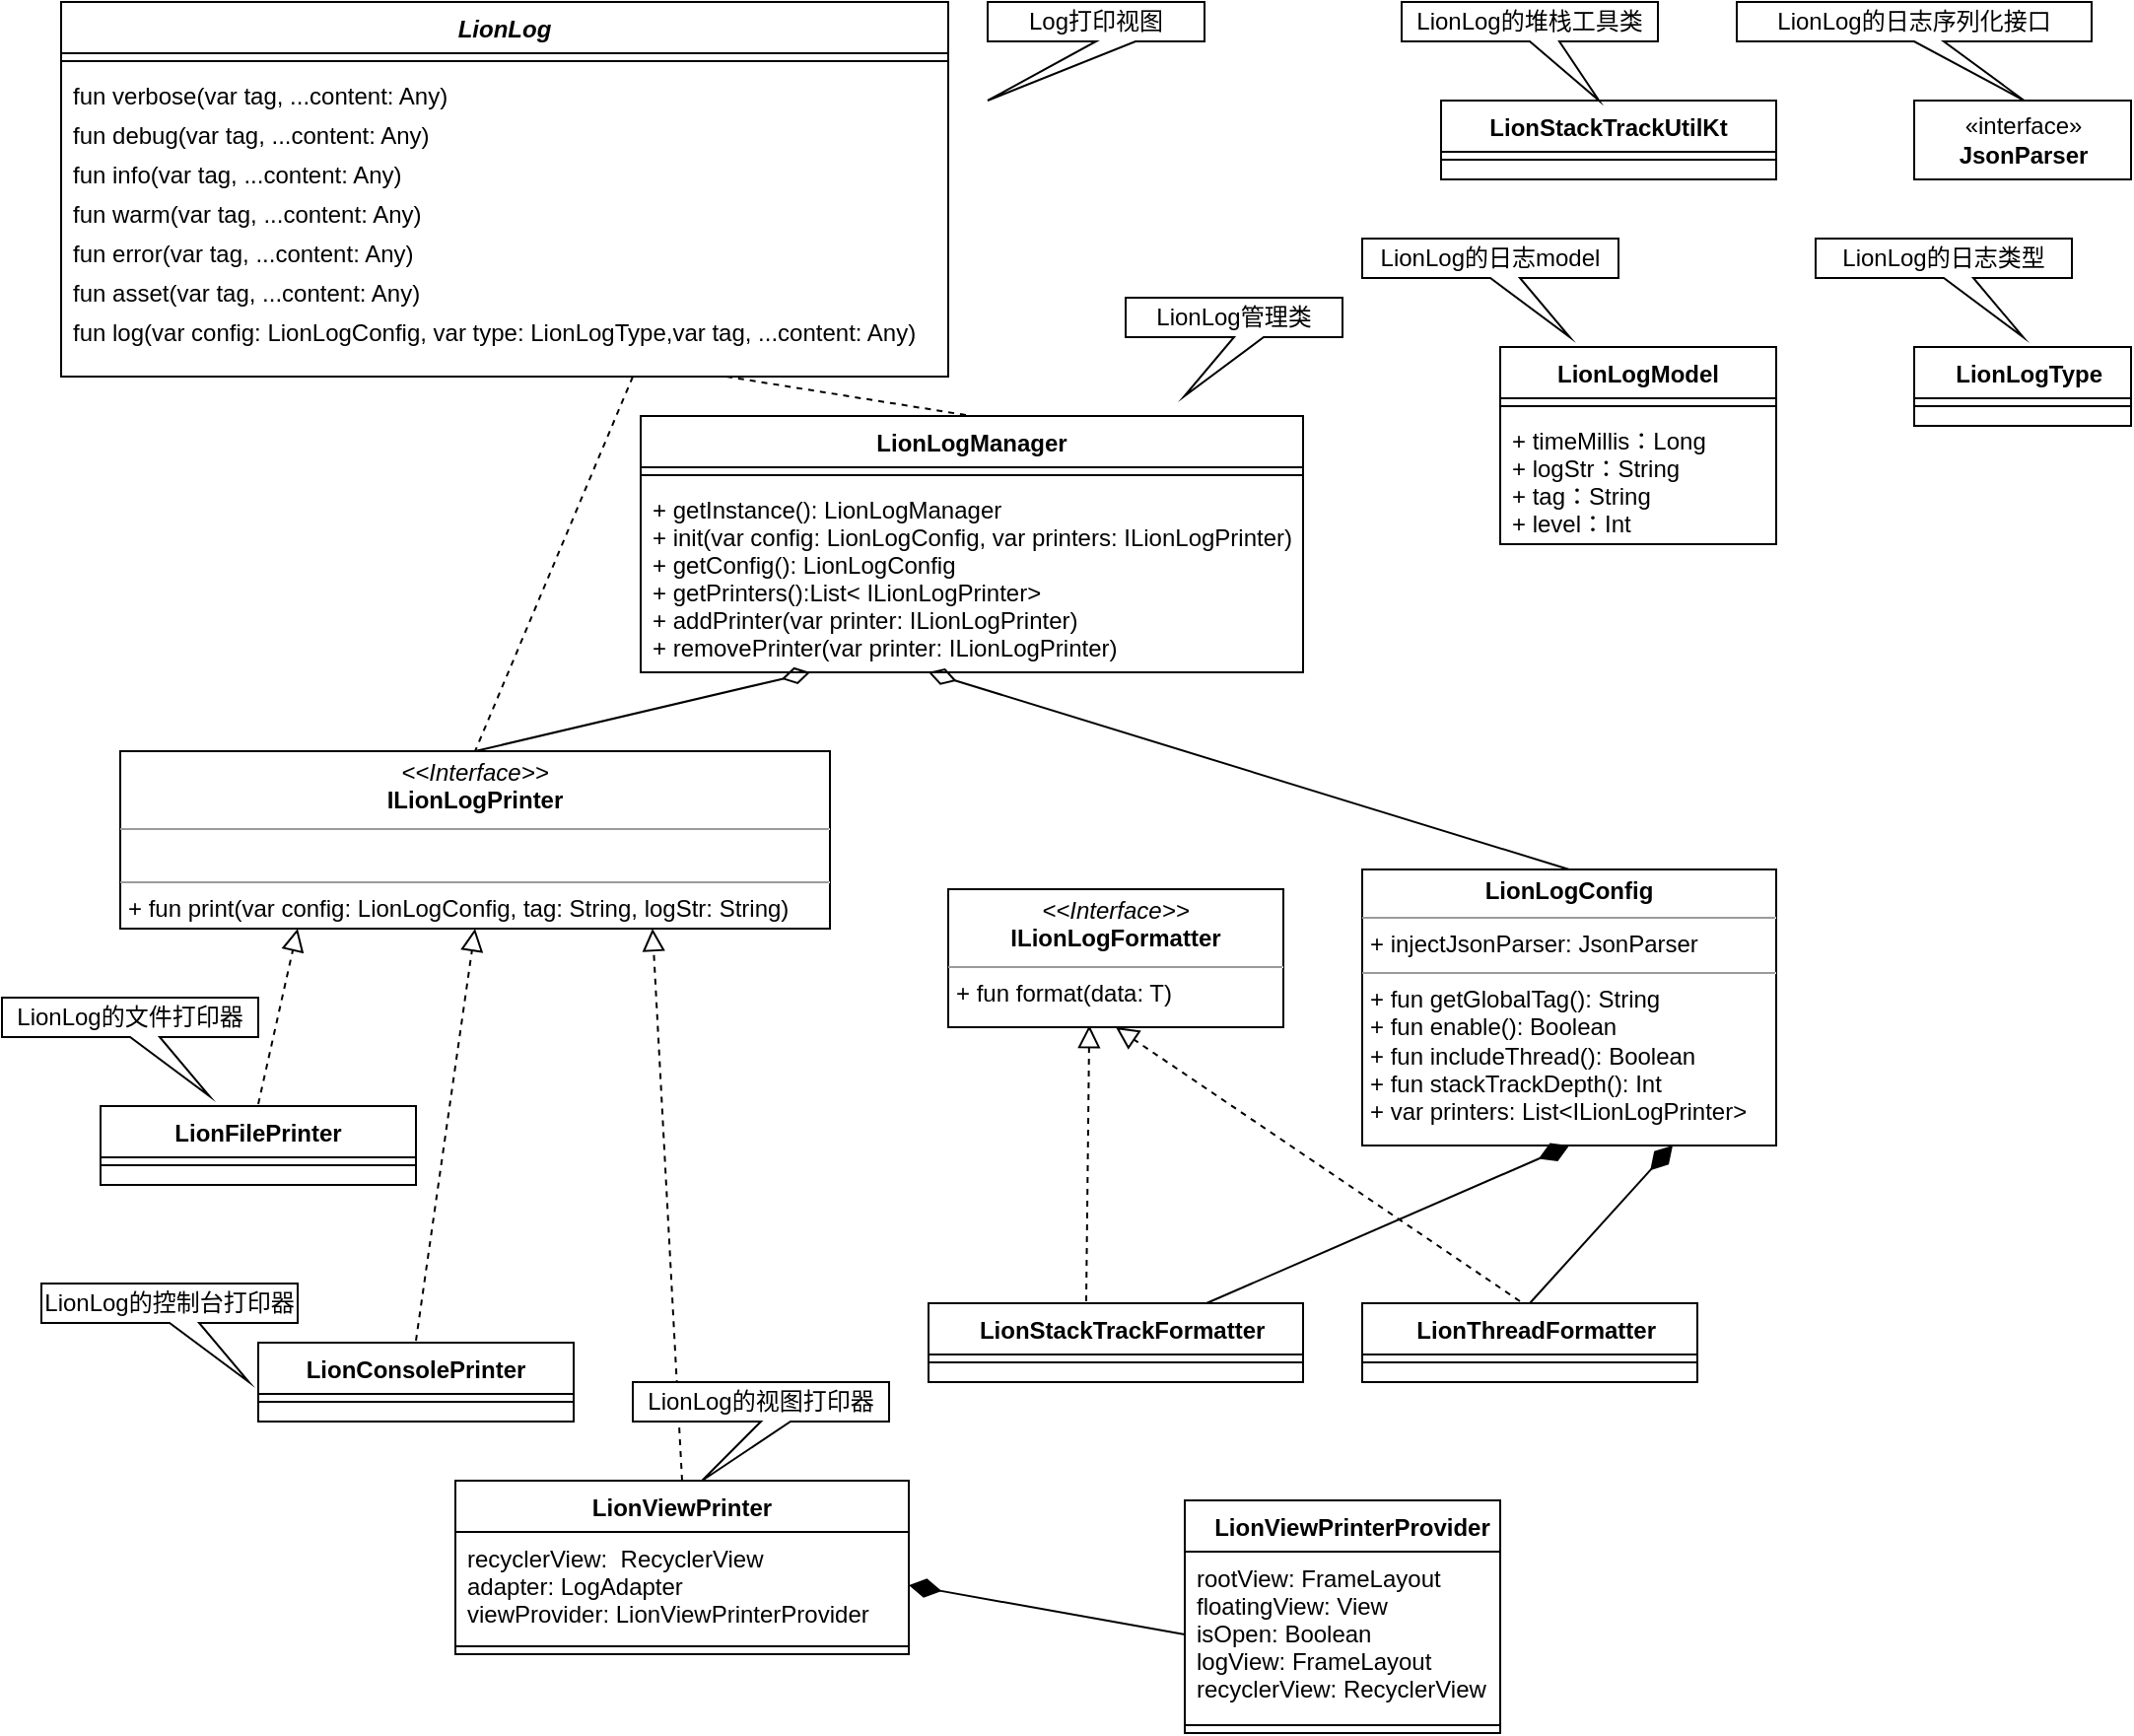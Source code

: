 <mxfile version="14.5.10" type="github">
  <diagram id="C5RBs43oDa-KdzZeNtuy" name="Page-1">
    <mxGraphModel dx="1645" dy="686" grid="1" gridSize="10" guides="1" tooltips="1" connect="1" arrows="1" fold="1" page="1" pageScale="1" pageWidth="827" pageHeight="1169" math="0" shadow="0">
      <root>
        <mxCell id="WIyWlLk6GJQsqaUBKTNV-0" />
        <mxCell id="WIyWlLk6GJQsqaUBKTNV-1" parent="WIyWlLk6GJQsqaUBKTNV-0" />
        <mxCell id="zkfFHV4jXpPFQw0GAbJ--0" value="LionLog" style="swimlane;fontStyle=3;align=center;verticalAlign=top;childLayout=stackLayout;horizontal=1;startSize=26;horizontalStack=0;resizeParent=1;resizeLast=0;collapsible=1;marginBottom=0;rounded=0;shadow=0;strokeWidth=1;" parent="WIyWlLk6GJQsqaUBKTNV-1" vertex="1">
          <mxGeometry x="40" y="80" width="450" height="190" as="geometry">
            <mxRectangle x="220" y="100" width="160" height="26" as="alternateBounds" />
          </mxGeometry>
        </mxCell>
        <mxCell id="zkfFHV4jXpPFQw0GAbJ--4" value="" style="line;html=1;strokeWidth=1;align=left;verticalAlign=middle;spacingTop=-1;spacingLeft=3;spacingRight=3;rotatable=0;labelPosition=right;points=[];portConstraint=eastwest;" parent="zkfFHV4jXpPFQw0GAbJ--0" vertex="1">
          <mxGeometry y="26" width="450" height="8" as="geometry" />
        </mxCell>
        <mxCell id="zkfFHV4jXpPFQw0GAbJ--5" value="fun verbose(var tag, ...content: Any)" style="text;align=left;verticalAlign=top;spacingLeft=4;spacingRight=4;overflow=hidden;rotatable=0;points=[[0,0.5],[1,0.5]];portConstraint=eastwest;" parent="zkfFHV4jXpPFQw0GAbJ--0" vertex="1">
          <mxGeometry y="34" width="450" height="20" as="geometry" />
        </mxCell>
        <mxCell id="gvlKlWatHik-HKqaGJol-3" value="fun debug(var tag, ...content: Any)" style="text;align=left;verticalAlign=top;spacingLeft=4;spacingRight=4;overflow=hidden;rotatable=0;points=[[0,0.5],[1,0.5]];portConstraint=eastwest;" vertex="1" parent="zkfFHV4jXpPFQw0GAbJ--0">
          <mxGeometry y="54" width="450" height="20" as="geometry" />
        </mxCell>
        <mxCell id="gvlKlWatHik-HKqaGJol-4" value="fun info(var tag, ...content: Any)" style="text;align=left;verticalAlign=top;spacingLeft=4;spacingRight=4;overflow=hidden;rotatable=0;points=[[0,0.5],[1,0.5]];portConstraint=eastwest;" vertex="1" parent="zkfFHV4jXpPFQw0GAbJ--0">
          <mxGeometry y="74" width="450" height="20" as="geometry" />
        </mxCell>
        <mxCell id="gvlKlWatHik-HKqaGJol-5" value="fun warm(var tag, ...content: Any)" style="text;align=left;verticalAlign=top;spacingLeft=4;spacingRight=4;overflow=hidden;rotatable=0;points=[[0,0.5],[1,0.5]];portConstraint=eastwest;" vertex="1" parent="zkfFHV4jXpPFQw0GAbJ--0">
          <mxGeometry y="94" width="450" height="20" as="geometry" />
        </mxCell>
        <mxCell id="gvlKlWatHik-HKqaGJol-6" value="fun error(var tag, ...content: Any)" style="text;align=left;verticalAlign=top;spacingLeft=4;spacingRight=4;overflow=hidden;rotatable=0;points=[[0,0.5],[1,0.5]];portConstraint=eastwest;" vertex="1" parent="zkfFHV4jXpPFQw0GAbJ--0">
          <mxGeometry y="114" width="450" height="20" as="geometry" />
        </mxCell>
        <mxCell id="gvlKlWatHik-HKqaGJol-7" value="fun asset(var tag, ...content: Any)" style="text;align=left;verticalAlign=top;spacingLeft=4;spacingRight=4;overflow=hidden;rotatable=0;points=[[0,0.5],[1,0.5]];portConstraint=eastwest;" vertex="1" parent="zkfFHV4jXpPFQw0GAbJ--0">
          <mxGeometry y="134" width="450" height="20" as="geometry" />
        </mxCell>
        <mxCell id="gvlKlWatHik-HKqaGJol-8" value="fun log(var config: LionLogConfig, var type: LionLogType,var tag, ...content: Any)" style="text;align=left;verticalAlign=top;spacingLeft=4;spacingRight=4;overflow=hidden;rotatable=0;points=[[0,0.5],[1,0.5]];portConstraint=eastwest;" vertex="1" parent="zkfFHV4jXpPFQw0GAbJ--0">
          <mxGeometry y="154" width="450" height="20" as="geometry" />
        </mxCell>
        <mxCell id="zkfFHV4jXpPFQw0GAbJ--6" value="LionFilePrinter" style="swimlane;fontStyle=1;align=center;verticalAlign=top;childLayout=stackLayout;horizontal=1;startSize=26;horizontalStack=0;resizeParent=1;resizeLast=0;collapsible=1;marginBottom=0;rounded=0;shadow=0;strokeWidth=1;" parent="WIyWlLk6GJQsqaUBKTNV-1" vertex="1">
          <mxGeometry x="60" y="640" width="160" height="40" as="geometry">
            <mxRectangle x="130" y="380" width="160" height="26" as="alternateBounds" />
          </mxGeometry>
        </mxCell>
        <mxCell id="zkfFHV4jXpPFQw0GAbJ--9" value="" style="line;html=1;strokeWidth=1;align=left;verticalAlign=middle;spacingTop=-1;spacingLeft=3;spacingRight=3;rotatable=0;labelPosition=right;points=[];portConstraint=eastwest;" parent="zkfFHV4jXpPFQw0GAbJ--6" vertex="1">
          <mxGeometry y="26" width="160" height="8" as="geometry" />
        </mxCell>
        <mxCell id="gvlKlWatHik-HKqaGJol-31" value="" style="endArrow=block;dashed=1;endFill=0;endSize=9;html=1;entryX=0.25;entryY=1;entryDx=0;entryDy=0;jumpSize=4;startSize=5;" edge="1" parent="zkfFHV4jXpPFQw0GAbJ--6" target="gvlKlWatHik-HKqaGJol-13">
          <mxGeometry width="160" relative="1" as="geometry">
            <mxPoint x="80" y="-1" as="sourcePoint" />
            <mxPoint x="240" y="-1" as="targetPoint" />
          </mxGeometry>
        </mxCell>
        <mxCell id="zkfFHV4jXpPFQw0GAbJ--13" value="LionViewPrinter" style="swimlane;fontStyle=1;align=center;verticalAlign=top;childLayout=stackLayout;horizontal=1;startSize=26;horizontalStack=0;resizeParent=1;resizeLast=0;collapsible=1;marginBottom=0;rounded=0;shadow=0;strokeWidth=1;" parent="WIyWlLk6GJQsqaUBKTNV-1" vertex="1">
          <mxGeometry x="240" y="830" width="230" height="88" as="geometry">
            <mxRectangle x="340" y="380" width="170" height="26" as="alternateBounds" />
          </mxGeometry>
        </mxCell>
        <mxCell id="zkfFHV4jXpPFQw0GAbJ--14" value="recyclerView:  RecyclerView&#xa;adapter: LogAdapter&#xa;viewProvider: LionViewPrinterProvider" style="text;align=left;verticalAlign=top;spacingLeft=4;spacingRight=4;overflow=hidden;rotatable=0;points=[[0,0.5],[1,0.5]];portConstraint=eastwest;" parent="zkfFHV4jXpPFQw0GAbJ--13" vertex="1">
          <mxGeometry y="26" width="230" height="54" as="geometry" />
        </mxCell>
        <mxCell id="zkfFHV4jXpPFQw0GAbJ--15" value="" style="line;html=1;strokeWidth=1;align=left;verticalAlign=middle;spacingTop=-1;spacingLeft=3;spacingRight=3;rotatable=0;labelPosition=right;points=[];portConstraint=eastwest;" parent="zkfFHV4jXpPFQw0GAbJ--13" vertex="1">
          <mxGeometry y="80" width="230" height="8" as="geometry" />
        </mxCell>
        <mxCell id="gvlKlWatHik-HKqaGJol-0" value="Log打印视图" style="shape=callout;whiteSpace=wrap;html=1;perimeter=calloutPerimeter;position2=0;" vertex="1" parent="WIyWlLk6GJQsqaUBKTNV-1">
          <mxGeometry x="510" y="80" width="110" height="50" as="geometry" />
        </mxCell>
        <mxCell id="gvlKlWatHik-HKqaGJol-11" value="" style="endArrow=none;dashed=1;html=1;entryX=0.5;entryY=0;entryDx=0;entryDy=0;" edge="1" parent="WIyWlLk6GJQsqaUBKTNV-1" target="gvlKlWatHik-HKqaGJol-13">
          <mxGeometry width="50" height="50" relative="1" as="geometry">
            <mxPoint x="330" y="270" as="sourcePoint" />
            <mxPoint x="530" y="330" as="targetPoint" />
          </mxGeometry>
        </mxCell>
        <mxCell id="gvlKlWatHik-HKqaGJol-13" value="&lt;p style=&quot;margin: 0px ; margin-top: 4px ; text-align: center&quot;&gt;&lt;i&gt;&amp;lt;&amp;lt;Interface&amp;gt;&amp;gt;&lt;/i&gt;&lt;br&gt;&lt;b&gt;ILionLogPrinter&lt;/b&gt;&lt;/p&gt;&lt;hr size=&quot;1&quot;&gt;&lt;p style=&quot;margin: 0px 0px 0px 4px&quot;&gt;&lt;br&gt;&lt;/p&gt;&lt;hr size=&quot;1&quot;&gt;&lt;p style=&quot;margin: 0px ; margin-left: 4px&quot;&gt;+ fun print(var config: LionLogConfig, tag: String, logStr: String)&lt;br&gt;&lt;/p&gt;" style="verticalAlign=top;align=left;overflow=fill;fontSize=12;fontFamily=Helvetica;html=1;" vertex="1" parent="WIyWlLk6GJQsqaUBKTNV-1">
          <mxGeometry x="70" y="460" width="360" height="90" as="geometry" />
        </mxCell>
        <mxCell id="gvlKlWatHik-HKqaGJol-23" value="LionLogManager" style="swimlane;fontStyle=1;align=center;verticalAlign=top;childLayout=stackLayout;horizontal=1;startSize=26;horizontalStack=0;resizeParent=1;resizeParentMax=0;resizeLast=0;collapsible=1;marginBottom=0;" vertex="1" parent="WIyWlLk6GJQsqaUBKTNV-1">
          <mxGeometry x="334" y="290" width="336" height="130" as="geometry" />
        </mxCell>
        <mxCell id="gvlKlWatHik-HKqaGJol-25" value="" style="line;strokeWidth=1;fillColor=none;align=left;verticalAlign=middle;spacingTop=-1;spacingLeft=3;spacingRight=3;rotatable=0;labelPosition=right;points=[];portConstraint=eastwest;" vertex="1" parent="gvlKlWatHik-HKqaGJol-23">
          <mxGeometry y="26" width="336" height="8" as="geometry" />
        </mxCell>
        <mxCell id="gvlKlWatHik-HKqaGJol-26" value="+ getInstance(): LionLogManager&#xa;+ init(var config: LionLogConfig, var printers: ILionLogPrinter)&#xa;+ getConfig(): LionLogConfig&#xa;+ getPrinters():List&lt; ILionLogPrinter&gt;&#xa;+ addPrinter(var printer: ILionLogPrinter)&#xa;+ removePrinter(var printer: ILionLogPrinter)&#xa;&#xa;" style="text;strokeColor=none;fillColor=none;align=left;verticalAlign=top;spacingLeft=4;spacingRight=4;overflow=hidden;rotatable=0;points=[[0,0.5],[1,0.5]];portConstraint=eastwest;" vertex="1" parent="gvlKlWatHik-HKqaGJol-23">
          <mxGeometry y="34" width="336" height="96" as="geometry" />
        </mxCell>
        <mxCell id="gvlKlWatHik-HKqaGJol-27" value="" style="endArrow=none;dashed=1;html=1;entryX=0.5;entryY=0;entryDx=0;entryDy=0;exitX=0.75;exitY=1;exitDx=0;exitDy=0;" edge="1" parent="WIyWlLk6GJQsqaUBKTNV-1" source="zkfFHV4jXpPFQw0GAbJ--0" target="gvlKlWatHik-HKqaGJol-23">
          <mxGeometry width="50" height="50" relative="1" as="geometry">
            <mxPoint x="595" y="230" as="sourcePoint" />
            <mxPoint x="490" y="310" as="targetPoint" />
          </mxGeometry>
        </mxCell>
        <mxCell id="gvlKlWatHik-HKqaGJol-28" value="" style="endArrow=diamondThin;endFill=0;endSize=12;html=1;exitX=0.5;exitY=0;exitDx=0;exitDy=0;jumpSize=4;" edge="1" parent="WIyWlLk6GJQsqaUBKTNV-1" source="gvlKlWatHik-HKqaGJol-13">
          <mxGeometry width="160" relative="1" as="geometry">
            <mxPoint x="390" y="400" as="sourcePoint" />
            <mxPoint x="420" y="420" as="targetPoint" />
          </mxGeometry>
        </mxCell>
        <mxCell id="gvlKlWatHik-HKqaGJol-30" value="LionLog管理类" style="shape=callout;whiteSpace=wrap;html=1;perimeter=calloutPerimeter;base=15;position2=0.27;" vertex="1" parent="WIyWlLk6GJQsqaUBKTNV-1">
          <mxGeometry x="580" y="230" width="110" height="50" as="geometry" />
        </mxCell>
        <mxCell id="gvlKlWatHik-HKqaGJol-32" value="" style="endArrow=block;dashed=1;endFill=0;endSize=9;html=1;entryX=0.75;entryY=1;entryDx=0;entryDy=0;jumpSize=4;startSize=5;exitX=0.5;exitY=0;exitDx=0;exitDy=0;" edge="1" parent="WIyWlLk6GJQsqaUBKTNV-1" source="zkfFHV4jXpPFQw0GAbJ--13" target="gvlKlWatHik-HKqaGJol-13">
          <mxGeometry width="160" relative="1" as="geometry">
            <mxPoint x="150" y="649" as="sourcePoint" />
            <mxPoint x="233.5" y="560" as="targetPoint" />
          </mxGeometry>
        </mxCell>
        <mxCell id="gvlKlWatHik-HKqaGJol-33" value="LionLog的视图打印器" style="shape=callout;whiteSpace=wrap;html=1;perimeter=calloutPerimeter;base=15;position2=0.27;" vertex="1" parent="WIyWlLk6GJQsqaUBKTNV-1">
          <mxGeometry x="330" y="780" width="130" height="50" as="geometry" />
        </mxCell>
        <mxCell id="gvlKlWatHik-HKqaGJol-34" value="LionLog的文件打印器" style="shape=callout;whiteSpace=wrap;html=1;perimeter=calloutPerimeter;base=15;position2=0.81;" vertex="1" parent="WIyWlLk6GJQsqaUBKTNV-1">
          <mxGeometry x="10" y="585" width="130" height="50" as="geometry" />
        </mxCell>
        <mxCell id="gvlKlWatHik-HKqaGJol-35" value="   LionViewPrinterProvider" style="swimlane;fontStyle=1;align=center;verticalAlign=top;childLayout=stackLayout;horizontal=1;startSize=26;horizontalStack=0;resizeParent=1;resizeLast=0;collapsible=1;marginBottom=0;rounded=0;shadow=0;strokeWidth=1;" vertex="1" parent="WIyWlLk6GJQsqaUBKTNV-1">
          <mxGeometry x="610" y="840" width="160" height="118" as="geometry">
            <mxRectangle x="340" y="380" width="170" height="26" as="alternateBounds" />
          </mxGeometry>
        </mxCell>
        <mxCell id="gvlKlWatHik-HKqaGJol-36" value="rootView: FrameLayout&#xa;floatingView: View&#xa;isOpen: Boolean&#xa;logView: FrameLayout&#xa;recyclerView: RecyclerView" style="text;align=left;verticalAlign=top;spacingLeft=4;spacingRight=4;overflow=hidden;rotatable=0;points=[[0,0.5],[1,0.5]];portConstraint=eastwest;" vertex="1" parent="gvlKlWatHik-HKqaGJol-35">
          <mxGeometry y="26" width="160" height="84" as="geometry" />
        </mxCell>
        <mxCell id="gvlKlWatHik-HKqaGJol-37" value="" style="line;html=1;strokeWidth=1;align=left;verticalAlign=middle;spacingTop=-1;spacingLeft=3;spacingRight=3;rotatable=0;labelPosition=right;points=[];portConstraint=eastwest;" vertex="1" parent="gvlKlWatHik-HKqaGJol-35">
          <mxGeometry y="110" width="160" height="8" as="geometry" />
        </mxCell>
        <mxCell id="gvlKlWatHik-HKqaGJol-38" value="" style="endArrow=diamondThin;endFill=1;endSize=14;html=1;exitX=0;exitY=0.5;exitDx=0;exitDy=0;entryX=1;entryY=0.5;entryDx=0;entryDy=0;" edge="1" parent="WIyWlLk6GJQsqaUBKTNV-1" source="gvlKlWatHik-HKqaGJol-36" target="zkfFHV4jXpPFQw0GAbJ--14">
          <mxGeometry width="160" relative="1" as="geometry">
            <mxPoint x="270" y="920" as="sourcePoint" />
            <mxPoint x="430" y="920" as="targetPoint" />
          </mxGeometry>
        </mxCell>
        <mxCell id="gvlKlWatHik-HKqaGJol-39" value="LionConsolePrinter" style="swimlane;fontStyle=1;align=center;verticalAlign=top;childLayout=stackLayout;horizontal=1;startSize=26;horizontalStack=0;resizeParent=1;resizeLast=0;collapsible=1;marginBottom=0;rounded=0;shadow=0;strokeWidth=1;" vertex="1" parent="WIyWlLk6GJQsqaUBKTNV-1">
          <mxGeometry x="140" y="760" width="160" height="40" as="geometry">
            <mxRectangle x="130" y="380" width="160" height="26" as="alternateBounds" />
          </mxGeometry>
        </mxCell>
        <mxCell id="gvlKlWatHik-HKqaGJol-40" value="" style="line;html=1;strokeWidth=1;align=left;verticalAlign=middle;spacingTop=-1;spacingLeft=3;spacingRight=3;rotatable=0;labelPosition=right;points=[];portConstraint=eastwest;" vertex="1" parent="gvlKlWatHik-HKqaGJol-39">
          <mxGeometry y="26" width="160" height="8" as="geometry" />
        </mxCell>
        <mxCell id="gvlKlWatHik-HKqaGJol-41" value="" style="endArrow=block;dashed=1;endFill=0;endSize=9;html=1;entryX=0.5;entryY=1;entryDx=0;entryDy=0;jumpSize=4;startSize=5;" edge="1" parent="gvlKlWatHik-HKqaGJol-39" target="gvlKlWatHik-HKqaGJol-13">
          <mxGeometry width="160" relative="1" as="geometry">
            <mxPoint x="80" y="-1" as="sourcePoint" />
            <mxPoint x="240" y="-1" as="targetPoint" />
          </mxGeometry>
        </mxCell>
        <mxCell id="gvlKlWatHik-HKqaGJol-42" value="LionLog的控制台打印器" style="shape=callout;whiteSpace=wrap;html=1;perimeter=calloutPerimeter;base=15;position2=0.81;" vertex="1" parent="WIyWlLk6GJQsqaUBKTNV-1">
          <mxGeometry x="30" y="730" width="130" height="50" as="geometry" />
        </mxCell>
        <mxCell id="gvlKlWatHik-HKqaGJol-43" value="&lt;p style=&quot;margin: 0px ; margin-top: 4px ; text-align: center&quot;&gt;&lt;b&gt;LionLogConfig&lt;/b&gt;&lt;/p&gt;&lt;hr size=&quot;1&quot;&gt;&lt;p style=&quot;margin: 0px ; margin-left: 4px&quot;&gt;+ injectJsonParser: JsonParser&amp;nbsp;&lt;/p&gt;&lt;hr size=&quot;1&quot;&gt;&lt;p style=&quot;margin: 0px ; margin-left: 4px&quot;&gt;+ fun getGlobalTag(): String&lt;/p&gt;&lt;p style=&quot;margin: 0px ; margin-left: 4px&quot;&gt;+ fun enable(): Boolean&lt;/p&gt;&lt;p style=&quot;margin: 0px ; margin-left: 4px&quot;&gt;+ fun includeThread(): Boolean&lt;/p&gt;&lt;p style=&quot;margin: 0px ; margin-left: 4px&quot;&gt;+ fun stackTrackDepth(): Int&lt;/p&gt;&lt;p style=&quot;margin: 0px ; margin-left: 4px&quot;&gt;+ var printers: List&amp;lt;ILionLogPrinter&amp;gt;&lt;/p&gt;" style="verticalAlign=top;align=left;overflow=fill;fontSize=12;fontFamily=Helvetica;html=1;" vertex="1" parent="WIyWlLk6GJQsqaUBKTNV-1">
          <mxGeometry x="700" y="520" width="210" height="140" as="geometry" />
        </mxCell>
        <mxCell id="gvlKlWatHik-HKqaGJol-44" value="" style="endArrow=diamondThin;endFill=0;endSize=12;html=1;exitX=0.5;exitY=0;exitDx=0;exitDy=0;jumpSize=4;" edge="1" parent="WIyWlLk6GJQsqaUBKTNV-1" source="gvlKlWatHik-HKqaGJol-43">
          <mxGeometry width="160" relative="1" as="geometry">
            <mxPoint x="281" y="470" as="sourcePoint" />
            <mxPoint x="480" y="420" as="targetPoint" />
          </mxGeometry>
        </mxCell>
        <mxCell id="gvlKlWatHik-HKqaGJol-45" value="  LionStackTrackFormatter" style="swimlane;fontStyle=1;align=center;verticalAlign=top;childLayout=stackLayout;horizontal=1;startSize=26;horizontalStack=0;resizeParent=1;resizeLast=0;collapsible=1;marginBottom=0;rounded=0;shadow=0;strokeWidth=1;" vertex="1" parent="WIyWlLk6GJQsqaUBKTNV-1">
          <mxGeometry x="480" y="740" width="190" height="40" as="geometry">
            <mxRectangle x="130" y="380" width="160" height="26" as="alternateBounds" />
          </mxGeometry>
        </mxCell>
        <mxCell id="gvlKlWatHik-HKqaGJol-46" value="" style="line;html=1;strokeWidth=1;align=left;verticalAlign=middle;spacingTop=-1;spacingLeft=3;spacingRight=3;rotatable=0;labelPosition=right;points=[];portConstraint=eastwest;" vertex="1" parent="gvlKlWatHik-HKqaGJol-45">
          <mxGeometry y="26" width="190" height="8" as="geometry" />
        </mxCell>
        <mxCell id="gvlKlWatHik-HKqaGJol-47" value="" style="endArrow=block;dashed=1;endFill=0;endSize=9;html=1;jumpSize=4;startSize=5;entryX=0.421;entryY=0.986;entryDx=0;entryDy=0;entryPerimeter=0;" edge="1" parent="gvlKlWatHik-HKqaGJol-45" target="gvlKlWatHik-HKqaGJol-59">
          <mxGeometry width="160" relative="1" as="geometry">
            <mxPoint x="80" y="-1" as="sourcePoint" />
            <mxPoint x="92.299" y="-95" as="targetPoint" />
          </mxGeometry>
        </mxCell>
        <mxCell id="gvlKlWatHik-HKqaGJol-53" value="  LionThreadFormatter" style="swimlane;fontStyle=1;align=center;verticalAlign=top;childLayout=stackLayout;horizontal=1;startSize=26;horizontalStack=0;resizeParent=1;resizeLast=0;collapsible=1;marginBottom=0;rounded=0;shadow=0;strokeWidth=1;" vertex="1" parent="WIyWlLk6GJQsqaUBKTNV-1">
          <mxGeometry x="700" y="740" width="170" height="40" as="geometry">
            <mxRectangle x="130" y="380" width="160" height="26" as="alternateBounds" />
          </mxGeometry>
        </mxCell>
        <mxCell id="gvlKlWatHik-HKqaGJol-54" value="" style="line;html=1;strokeWidth=1;align=left;verticalAlign=middle;spacingTop=-1;spacingLeft=3;spacingRight=3;rotatable=0;labelPosition=right;points=[];portConstraint=eastwest;" vertex="1" parent="gvlKlWatHik-HKqaGJol-53">
          <mxGeometry y="26" width="170" height="8" as="geometry" />
        </mxCell>
        <mxCell id="gvlKlWatHik-HKqaGJol-55" value="" style="endArrow=block;dashed=1;endFill=0;endSize=9;html=1;jumpSize=4;startSize=5;entryX=0.5;entryY=1;entryDx=0;entryDy=0;" edge="1" parent="gvlKlWatHik-HKqaGJol-53" target="gvlKlWatHik-HKqaGJol-59">
          <mxGeometry width="160" relative="1" as="geometry">
            <mxPoint x="80" y="-1" as="sourcePoint" />
            <mxPoint x="-100.972" y="-95" as="targetPoint" />
          </mxGeometry>
        </mxCell>
        <mxCell id="gvlKlWatHik-HKqaGJol-59" value="&lt;p style=&quot;margin: 0px ; margin-top: 4px ; text-align: center&quot;&gt;&lt;i&gt;&amp;lt;&amp;lt;Interface&amp;gt;&amp;gt;&lt;/i&gt;&lt;br&gt;&lt;b&gt;ILionLogFormatter&lt;/b&gt;&lt;/p&gt;&lt;hr size=&quot;1&quot;&gt;&lt;p style=&quot;margin: 0px ; margin-left: 4px&quot;&gt;+ fun format(data: T)&lt;/p&gt;" style="verticalAlign=top;align=left;overflow=fill;fontSize=12;fontFamily=Helvetica;html=1;" vertex="1" parent="WIyWlLk6GJQsqaUBKTNV-1">
          <mxGeometry x="490" y="530" width="170" height="70" as="geometry" />
        </mxCell>
        <mxCell id="gvlKlWatHik-HKqaGJol-60" value="" style="endArrow=diamondThin;endFill=1;endSize=14;html=1;entryX=0.5;entryY=1;entryDx=0;entryDy=0;" edge="1" parent="WIyWlLk6GJQsqaUBKTNV-1" source="gvlKlWatHik-HKqaGJol-45" target="gvlKlWatHik-HKqaGJol-43">
          <mxGeometry width="160" relative="1" as="geometry">
            <mxPoint x="440" y="720" as="sourcePoint" />
            <mxPoint x="600" y="720" as="targetPoint" />
          </mxGeometry>
        </mxCell>
        <mxCell id="gvlKlWatHik-HKqaGJol-61" value="" style="endArrow=diamondThin;endFill=1;endSize=14;html=1;entryX=0.75;entryY=1;entryDx=0;entryDy=0;exitX=0.5;exitY=0;exitDx=0;exitDy=0;" edge="1" parent="WIyWlLk6GJQsqaUBKTNV-1" source="gvlKlWatHik-HKqaGJol-53" target="gvlKlWatHik-HKqaGJol-43">
          <mxGeometry width="160" relative="1" as="geometry">
            <mxPoint x="622.273" y="710" as="sourcePoint" />
            <mxPoint x="790" y="620" as="targetPoint" />
          </mxGeometry>
        </mxCell>
        <mxCell id="gvlKlWatHik-HKqaGJol-62" value="LionStackTrackUtilKt" style="swimlane;fontStyle=1;align=center;verticalAlign=top;childLayout=stackLayout;horizontal=1;startSize=26;horizontalStack=0;resizeParent=1;resizeLast=0;collapsible=1;marginBottom=0;rounded=0;shadow=0;strokeWidth=1;" vertex="1" parent="WIyWlLk6GJQsqaUBKTNV-1">
          <mxGeometry x="740" y="130" width="170" height="40" as="geometry">
            <mxRectangle x="130" y="380" width="160" height="26" as="alternateBounds" />
          </mxGeometry>
        </mxCell>
        <mxCell id="gvlKlWatHik-HKqaGJol-63" value="" style="line;html=1;strokeWidth=1;align=left;verticalAlign=middle;spacingTop=-1;spacingLeft=3;spacingRight=3;rotatable=0;labelPosition=right;points=[];portConstraint=eastwest;" vertex="1" parent="gvlKlWatHik-HKqaGJol-62">
          <mxGeometry y="26" width="170" height="8" as="geometry" />
        </mxCell>
        <mxCell id="gvlKlWatHik-HKqaGJol-65" value="LionLog的堆栈工具类" style="shape=callout;whiteSpace=wrap;html=1;perimeter=calloutPerimeter;base=15;position2=0.77;" vertex="1" parent="WIyWlLk6GJQsqaUBKTNV-1">
          <mxGeometry x="720" y="80" width="130" height="50" as="geometry" />
        </mxCell>
        <mxCell id="gvlKlWatHik-HKqaGJol-69" value="LionLog的日志model" style="shape=callout;whiteSpace=wrap;html=1;perimeter=calloutPerimeter;base=15;position2=0.81;" vertex="1" parent="WIyWlLk6GJQsqaUBKTNV-1">
          <mxGeometry x="700" y="200" width="130" height="50" as="geometry" />
        </mxCell>
        <mxCell id="gvlKlWatHik-HKqaGJol-74" value="LionLog的日志序列化接口" style="shape=callout;whiteSpace=wrap;html=1;perimeter=calloutPerimeter;base=15;position2=0.81;" vertex="1" parent="WIyWlLk6GJQsqaUBKTNV-1">
          <mxGeometry x="890" y="80" width="180" height="50" as="geometry" />
        </mxCell>
        <mxCell id="gvlKlWatHik-HKqaGJol-75" value="«interface»&lt;br&gt;&lt;b&gt;JsonParser&lt;/b&gt;" style="html=1;" vertex="1" parent="WIyWlLk6GJQsqaUBKTNV-1">
          <mxGeometry x="980" y="130" width="110" height="40" as="geometry" />
        </mxCell>
        <mxCell id="gvlKlWatHik-HKqaGJol-76" value="  LionLogType" style="swimlane;fontStyle=1;align=center;verticalAlign=top;childLayout=stackLayout;horizontal=1;startSize=26;horizontalStack=0;resizeParent=1;resizeLast=0;collapsible=1;marginBottom=0;rounded=0;shadow=0;strokeWidth=1;" vertex="1" parent="WIyWlLk6GJQsqaUBKTNV-1">
          <mxGeometry x="980" y="255" width="110" height="40" as="geometry">
            <mxRectangle x="130" y="380" width="160" height="26" as="alternateBounds" />
          </mxGeometry>
        </mxCell>
        <mxCell id="gvlKlWatHik-HKqaGJol-77" value="" style="line;html=1;strokeWidth=1;align=left;verticalAlign=middle;spacingTop=-1;spacingLeft=3;spacingRight=3;rotatable=0;labelPosition=right;points=[];portConstraint=eastwest;" vertex="1" parent="gvlKlWatHik-HKqaGJol-76">
          <mxGeometry y="26" width="110" height="8" as="geometry" />
        </mxCell>
        <mxCell id="gvlKlWatHik-HKqaGJol-78" value="LionLog的日志类型" style="shape=callout;whiteSpace=wrap;html=1;perimeter=calloutPerimeter;base=15;position2=0.81;" vertex="1" parent="WIyWlLk6GJQsqaUBKTNV-1">
          <mxGeometry x="930" y="200" width="130" height="50" as="geometry" />
        </mxCell>
        <mxCell id="gvlKlWatHik-HKqaGJol-86" value="LionLogModel" style="swimlane;fontStyle=1;align=center;verticalAlign=top;childLayout=stackLayout;horizontal=1;startSize=26;horizontalStack=0;resizeParent=1;resizeParentMax=0;resizeLast=0;collapsible=1;marginBottom=0;" vertex="1" parent="WIyWlLk6GJQsqaUBKTNV-1">
          <mxGeometry x="770" y="255" width="140" height="100" as="geometry" />
        </mxCell>
        <mxCell id="gvlKlWatHik-HKqaGJol-87" value="" style="line;strokeWidth=1;fillColor=none;align=left;verticalAlign=middle;spacingTop=-1;spacingLeft=3;spacingRight=3;rotatable=0;labelPosition=right;points=[];portConstraint=eastwest;" vertex="1" parent="gvlKlWatHik-HKqaGJol-86">
          <mxGeometry y="26" width="140" height="8" as="geometry" />
        </mxCell>
        <mxCell id="gvlKlWatHik-HKqaGJol-88" value="+ timeMillis：Long&#xa;+ logStr：String&#xa;+ tag：String&#xa;+ level：Int" style="text;strokeColor=none;fillColor=none;align=left;verticalAlign=top;spacingLeft=4;spacingRight=4;overflow=hidden;rotatable=0;points=[[0,0.5],[1,0.5]];portConstraint=eastwest;" vertex="1" parent="gvlKlWatHik-HKqaGJol-86">
          <mxGeometry y="34" width="140" height="66" as="geometry" />
        </mxCell>
      </root>
    </mxGraphModel>
  </diagram>
</mxfile>
